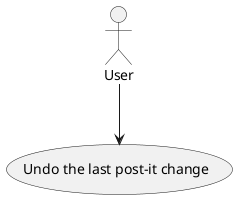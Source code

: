 @startuml
'https://plantuml.com/use-case-diagram

actor User as User

User --> (Undo the last post-it change)

@enduml